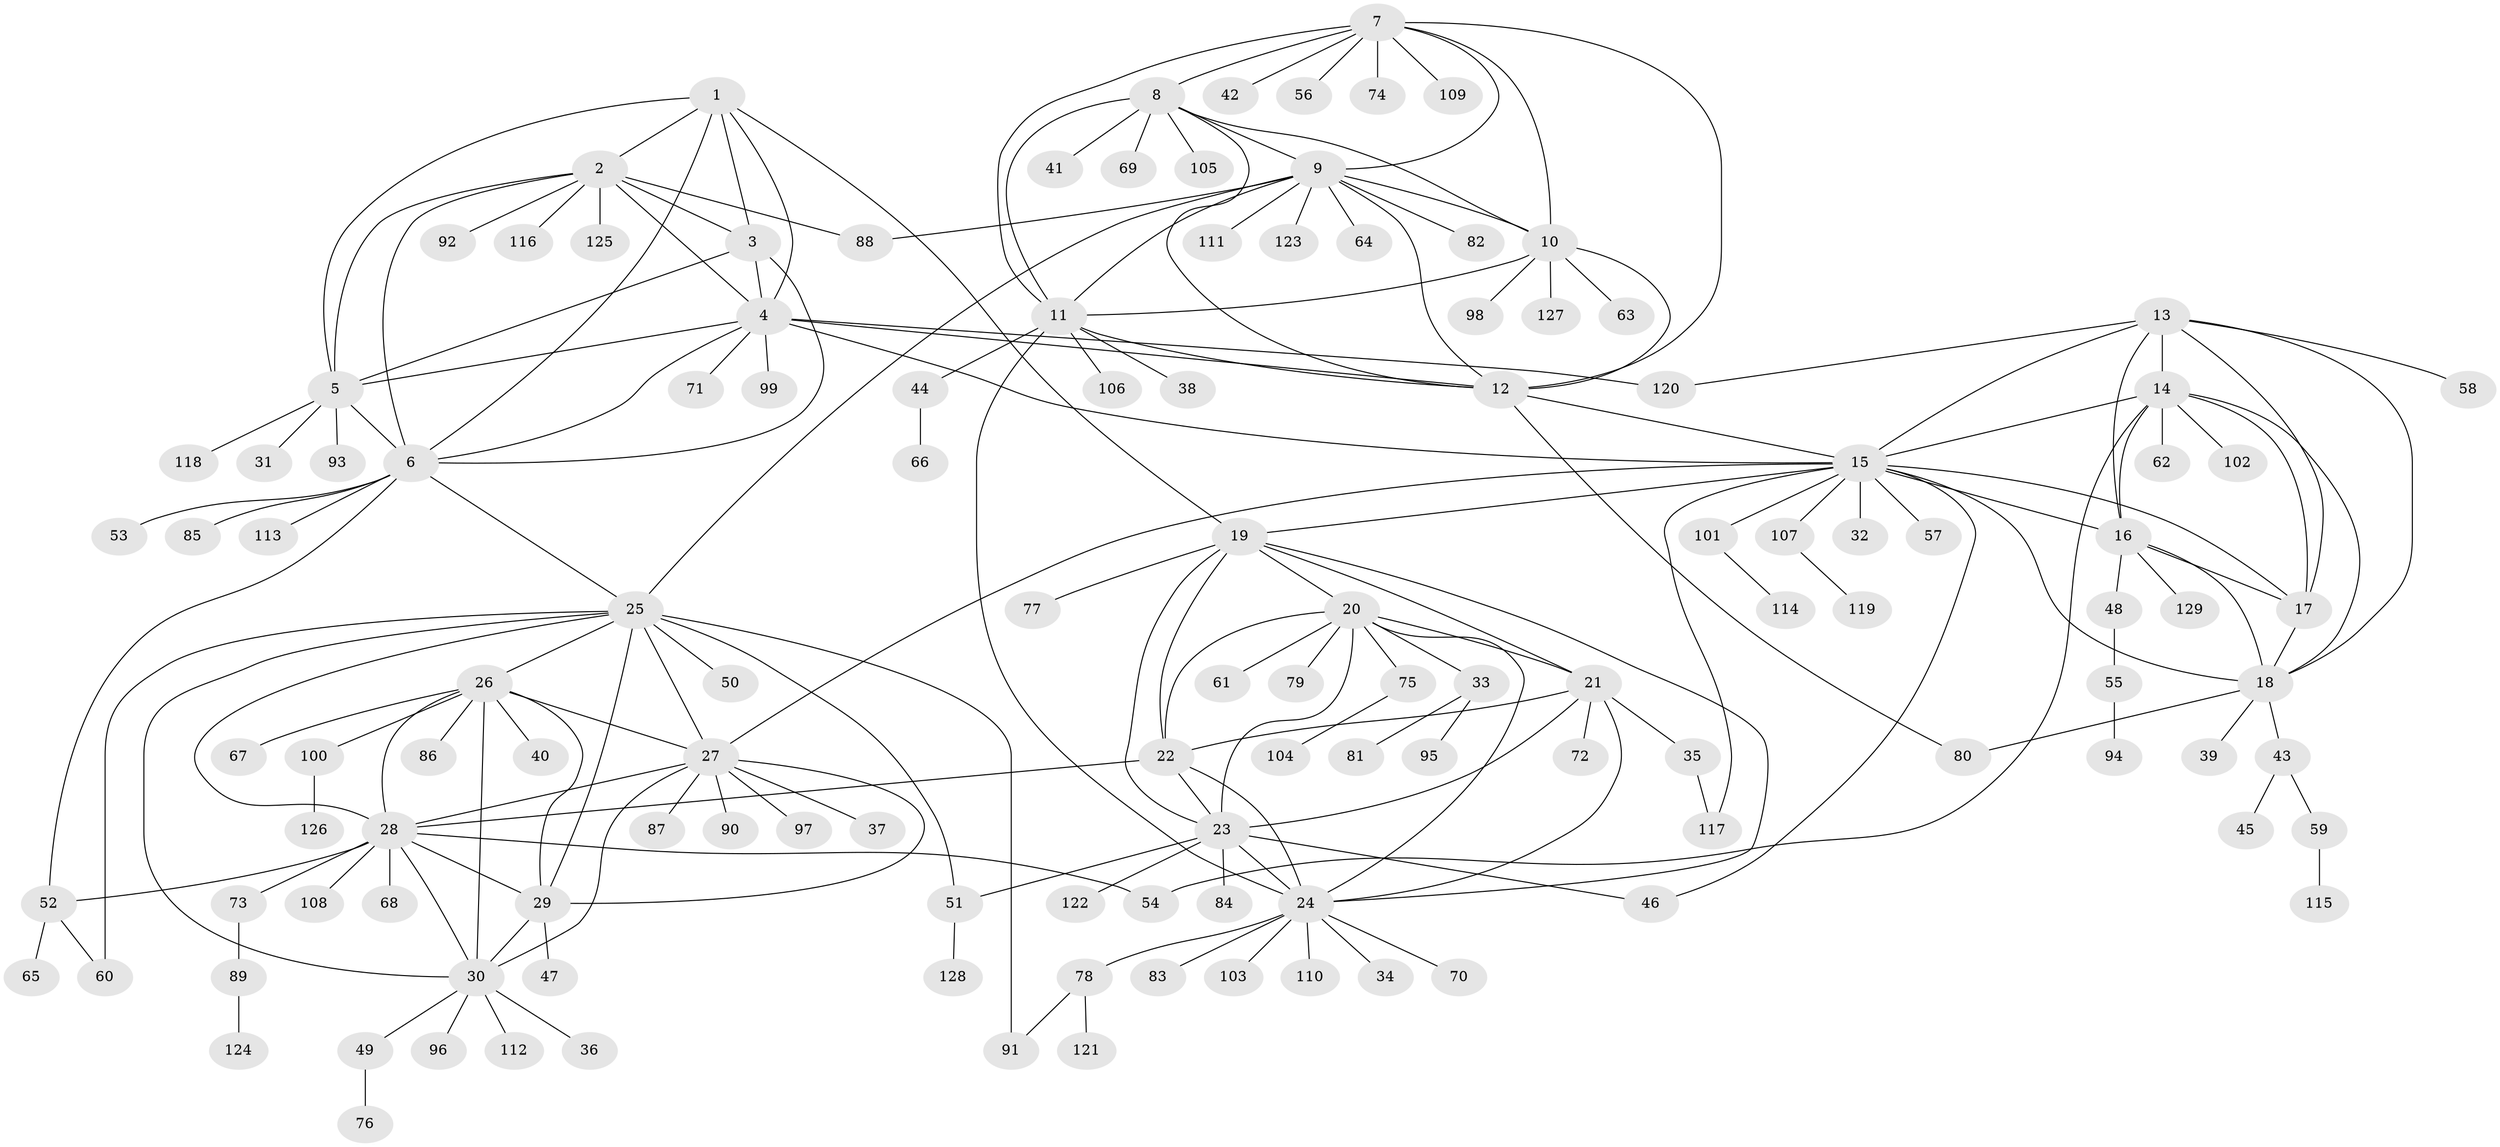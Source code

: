 // Generated by graph-tools (version 1.1) at 2025/50/03/09/25 03:50:39]
// undirected, 129 vertices, 194 edges
graph export_dot {
graph [start="1"]
  node [color=gray90,style=filled];
  1;
  2;
  3;
  4;
  5;
  6;
  7;
  8;
  9;
  10;
  11;
  12;
  13;
  14;
  15;
  16;
  17;
  18;
  19;
  20;
  21;
  22;
  23;
  24;
  25;
  26;
  27;
  28;
  29;
  30;
  31;
  32;
  33;
  34;
  35;
  36;
  37;
  38;
  39;
  40;
  41;
  42;
  43;
  44;
  45;
  46;
  47;
  48;
  49;
  50;
  51;
  52;
  53;
  54;
  55;
  56;
  57;
  58;
  59;
  60;
  61;
  62;
  63;
  64;
  65;
  66;
  67;
  68;
  69;
  70;
  71;
  72;
  73;
  74;
  75;
  76;
  77;
  78;
  79;
  80;
  81;
  82;
  83;
  84;
  85;
  86;
  87;
  88;
  89;
  90;
  91;
  92;
  93;
  94;
  95;
  96;
  97;
  98;
  99;
  100;
  101;
  102;
  103;
  104;
  105;
  106;
  107;
  108;
  109;
  110;
  111;
  112;
  113;
  114;
  115;
  116;
  117;
  118;
  119;
  120;
  121;
  122;
  123;
  124;
  125;
  126;
  127;
  128;
  129;
  1 -- 2;
  1 -- 3;
  1 -- 4;
  1 -- 5;
  1 -- 6;
  1 -- 19;
  2 -- 3;
  2 -- 4;
  2 -- 5;
  2 -- 6;
  2 -- 88;
  2 -- 92;
  2 -- 116;
  2 -- 125;
  3 -- 4;
  3 -- 5;
  3 -- 6;
  4 -- 5;
  4 -- 6;
  4 -- 12;
  4 -- 15;
  4 -- 71;
  4 -- 99;
  4 -- 120;
  5 -- 6;
  5 -- 31;
  5 -- 93;
  5 -- 118;
  6 -- 25;
  6 -- 52;
  6 -- 53;
  6 -- 85;
  6 -- 113;
  7 -- 8;
  7 -- 9;
  7 -- 10;
  7 -- 11;
  7 -- 12;
  7 -- 42;
  7 -- 56;
  7 -- 74;
  7 -- 109;
  8 -- 9;
  8 -- 10;
  8 -- 11;
  8 -- 12;
  8 -- 41;
  8 -- 69;
  8 -- 105;
  9 -- 10;
  9 -- 11;
  9 -- 12;
  9 -- 25;
  9 -- 64;
  9 -- 82;
  9 -- 88;
  9 -- 111;
  9 -- 123;
  10 -- 11;
  10 -- 12;
  10 -- 63;
  10 -- 98;
  10 -- 127;
  11 -- 12;
  11 -- 24;
  11 -- 38;
  11 -- 44;
  11 -- 106;
  12 -- 15;
  12 -- 80;
  13 -- 14;
  13 -- 15;
  13 -- 16;
  13 -- 17;
  13 -- 18;
  13 -- 58;
  13 -- 120;
  14 -- 15;
  14 -- 16;
  14 -- 17;
  14 -- 18;
  14 -- 54;
  14 -- 62;
  14 -- 102;
  15 -- 16;
  15 -- 17;
  15 -- 18;
  15 -- 19;
  15 -- 27;
  15 -- 32;
  15 -- 46;
  15 -- 57;
  15 -- 101;
  15 -- 107;
  15 -- 117;
  16 -- 17;
  16 -- 18;
  16 -- 48;
  16 -- 129;
  17 -- 18;
  18 -- 39;
  18 -- 43;
  18 -- 80;
  19 -- 20;
  19 -- 21;
  19 -- 22;
  19 -- 23;
  19 -- 24;
  19 -- 77;
  20 -- 21;
  20 -- 22;
  20 -- 23;
  20 -- 24;
  20 -- 33;
  20 -- 61;
  20 -- 75;
  20 -- 79;
  21 -- 22;
  21 -- 23;
  21 -- 24;
  21 -- 35;
  21 -- 72;
  22 -- 23;
  22 -- 24;
  22 -- 28;
  23 -- 24;
  23 -- 46;
  23 -- 51;
  23 -- 84;
  23 -- 122;
  24 -- 34;
  24 -- 70;
  24 -- 78;
  24 -- 83;
  24 -- 103;
  24 -- 110;
  25 -- 26;
  25 -- 27;
  25 -- 28;
  25 -- 29;
  25 -- 30;
  25 -- 50;
  25 -- 51;
  25 -- 60;
  25 -- 91;
  26 -- 27;
  26 -- 28;
  26 -- 29;
  26 -- 30;
  26 -- 40;
  26 -- 67;
  26 -- 86;
  26 -- 100;
  27 -- 28;
  27 -- 29;
  27 -- 30;
  27 -- 37;
  27 -- 87;
  27 -- 90;
  27 -- 97;
  28 -- 29;
  28 -- 30;
  28 -- 52;
  28 -- 54;
  28 -- 68;
  28 -- 73;
  28 -- 108;
  29 -- 30;
  29 -- 47;
  30 -- 36;
  30 -- 49;
  30 -- 96;
  30 -- 112;
  33 -- 81;
  33 -- 95;
  35 -- 117;
  43 -- 45;
  43 -- 59;
  44 -- 66;
  48 -- 55;
  49 -- 76;
  51 -- 128;
  52 -- 60;
  52 -- 65;
  55 -- 94;
  59 -- 115;
  73 -- 89;
  75 -- 104;
  78 -- 91;
  78 -- 121;
  89 -- 124;
  100 -- 126;
  101 -- 114;
  107 -- 119;
}
